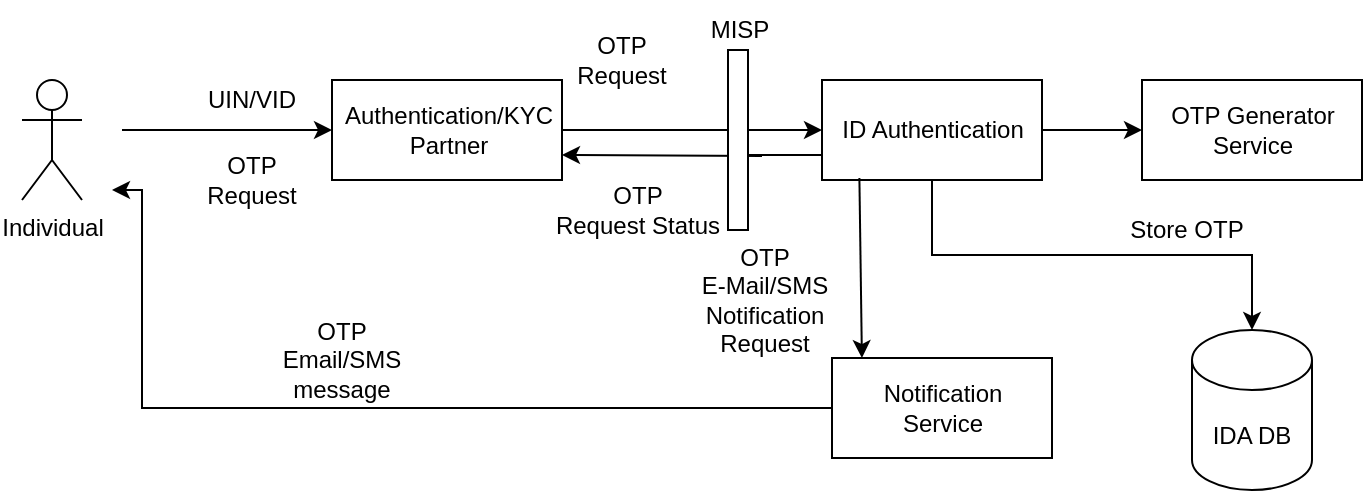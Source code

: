 <mxfile version="16.5.5" type="github">
  <diagram id="1dYNKg-0c9NFS9p8_zLA" name="Page-1">
    <mxGraphModel dx="768" dy="467" grid="1" gridSize="10" guides="1" tooltips="1" connect="1" arrows="1" fold="1" page="1" pageScale="1" pageWidth="827" pageHeight="1169" math="0" shadow="0">
      <root>
        <mxCell id="0" />
        <mxCell id="1" parent="0" />
        <mxCell id="HqsBoaqwo4W7X47mig_Q-12" style="edgeStyle=orthogonalEdgeStyle;rounded=0;orthogonalLoop=1;jettySize=auto;html=1;entryX=0;entryY=0.5;entryDx=0;entryDy=0;" parent="1" target="HqsBoaqwo4W7X47mig_Q-4" edge="1">
          <mxGeometry relative="1" as="geometry">
            <mxPoint x="170" y="280" as="sourcePoint" />
            <Array as="points">
              <mxPoint x="250" y="280" />
              <mxPoint x="250" y="280" />
            </Array>
          </mxGeometry>
        </mxCell>
        <mxCell id="HqsBoaqwo4W7X47mig_Q-3" value="Individual" style="shape=umlActor;verticalLabelPosition=bottom;verticalAlign=top;html=1;" parent="1" vertex="1">
          <mxGeometry x="120" y="255" width="30" height="60" as="geometry" />
        </mxCell>
        <mxCell id="HqsBoaqwo4W7X47mig_Q-11" style="edgeStyle=orthogonalEdgeStyle;rounded=0;orthogonalLoop=1;jettySize=auto;html=1;exitX=1;exitY=0.5;exitDx=0;exitDy=0;" parent="1" source="HqsBoaqwo4W7X47mig_Q-4" target="HqsBoaqwo4W7X47mig_Q-7" edge="1">
          <mxGeometry relative="1" as="geometry" />
        </mxCell>
        <mxCell id="HqsBoaqwo4W7X47mig_Q-4" value="Authentication/KYC &lt;br&gt;Partner" style="html=1;" parent="1" vertex="1">
          <mxGeometry x="275" y="255" width="115" height="50" as="geometry" />
        </mxCell>
        <mxCell id="HqsBoaqwo4W7X47mig_Q-14" style="edgeStyle=orthogonalEdgeStyle;rounded=0;orthogonalLoop=1;jettySize=auto;html=1;exitX=0.5;exitY=1;exitDx=0;exitDy=0;" parent="1" source="HqsBoaqwo4W7X47mig_Q-7" target="HqsBoaqwo4W7X47mig_Q-13" edge="1">
          <mxGeometry relative="1" as="geometry" />
        </mxCell>
        <mxCell id="HqsBoaqwo4W7X47mig_Q-17" style="edgeStyle=orthogonalEdgeStyle;rounded=0;orthogonalLoop=1;jettySize=auto;html=1;exitX=1;exitY=0.5;exitDx=0;exitDy=0;entryX=0;entryY=0.5;entryDx=0;entryDy=0;" parent="1" source="HqsBoaqwo4W7X47mig_Q-7" target="HqsBoaqwo4W7X47mig_Q-15" edge="1">
          <mxGeometry relative="1" as="geometry" />
        </mxCell>
        <mxCell id="HqsBoaqwo4W7X47mig_Q-28" style="edgeStyle=orthogonalEdgeStyle;rounded=0;orthogonalLoop=1;jettySize=auto;html=1;exitX=0;exitY=0.75;exitDx=0;exitDy=0;entryX=1;entryY=0.75;entryDx=0;entryDy=0;startArrow=none;" parent="1" source="fmAicMVyh8D6lssBpDnl-3" target="HqsBoaqwo4W7X47mig_Q-4" edge="1">
          <mxGeometry relative="1" as="geometry">
            <Array as="points">
              <mxPoint x="490" y="293" />
              <mxPoint x="440" y="293" />
            </Array>
          </mxGeometry>
        </mxCell>
        <mxCell id="HqsBoaqwo4W7X47mig_Q-7" value="ID Authentication" style="html=1;" parent="1" vertex="1">
          <mxGeometry x="520" y="255" width="110" height="50" as="geometry" />
        </mxCell>
        <mxCell id="HqsBoaqwo4W7X47mig_Q-13" value="IDA DB" style="shape=cylinder3;whiteSpace=wrap;html=1;boundedLbl=1;backgroundOutline=1;size=15;" parent="1" vertex="1">
          <mxGeometry x="705" y="380" width="60" height="80" as="geometry" />
        </mxCell>
        <mxCell id="HqsBoaqwo4W7X47mig_Q-15" value="OTP Generator&lt;br&gt;Service" style="html=1;" parent="1" vertex="1">
          <mxGeometry x="680" y="255" width="110" height="50" as="geometry" />
        </mxCell>
        <mxCell id="HqsBoaqwo4W7X47mig_Q-22" style="edgeStyle=orthogonalEdgeStyle;rounded=0;orthogonalLoop=1;jettySize=auto;html=1;exitX=0;exitY=0.5;exitDx=0;exitDy=0;" parent="1" source="HqsBoaqwo4W7X47mig_Q-20" edge="1">
          <mxGeometry relative="1" as="geometry">
            <mxPoint x="165" y="310" as="targetPoint" />
            <Array as="points">
              <mxPoint x="180" y="419" />
              <mxPoint x="180" y="310" />
            </Array>
          </mxGeometry>
        </mxCell>
        <mxCell id="HqsBoaqwo4W7X47mig_Q-20" value="Notification&lt;br&gt;Service" style="html=1;" parent="1" vertex="1">
          <mxGeometry x="525" y="394" width="110" height="50" as="geometry" />
        </mxCell>
        <mxCell id="HqsBoaqwo4W7X47mig_Q-23" value="UIN/VID" style="text;html=1;strokeColor=none;fillColor=none;align=center;verticalAlign=middle;whiteSpace=wrap;rounded=0;" parent="1" vertex="1">
          <mxGeometry x="205" y="250" width="60" height="30" as="geometry" />
        </mxCell>
        <mxCell id="HqsBoaqwo4W7X47mig_Q-24" value="OTP Request" style="text;html=1;strokeColor=none;fillColor=none;align=center;verticalAlign=middle;whiteSpace=wrap;rounded=0;" parent="1" vertex="1">
          <mxGeometry x="205" y="290" width="60" height="30" as="geometry" />
        </mxCell>
        <mxCell id="HqsBoaqwo4W7X47mig_Q-25" value="OTP Request" style="text;html=1;strokeColor=none;fillColor=none;align=center;verticalAlign=middle;whiteSpace=wrap;rounded=0;" parent="1" vertex="1">
          <mxGeometry x="390" y="230" width="60" height="30" as="geometry" />
        </mxCell>
        <mxCell id="HqsBoaqwo4W7X47mig_Q-26" value="OTP Request&amp;nbsp;Status" style="text;html=1;strokeColor=none;fillColor=none;align=center;verticalAlign=middle;whiteSpace=wrap;rounded=0;" parent="1" vertex="1">
          <mxGeometry x="398" y="305" width="60" height="30" as="geometry" />
        </mxCell>
        <mxCell id="fmAicMVyh8D6lssBpDnl-3" value="" style="rounded=0;whiteSpace=wrap;html=1;" parent="1" vertex="1">
          <mxGeometry x="473" y="240" width="10" height="90" as="geometry" />
        </mxCell>
        <mxCell id="fmAicMVyh8D6lssBpDnl-8" value="" style="edgeStyle=orthogonalEdgeStyle;rounded=0;orthogonalLoop=1;jettySize=auto;html=1;exitX=0;exitY=0.75;exitDx=0;exitDy=0;entryX=1;entryY=0.75;entryDx=0;entryDy=0;endArrow=none;" parent="1" source="HqsBoaqwo4W7X47mig_Q-7" target="fmAicMVyh8D6lssBpDnl-3" edge="1">
          <mxGeometry relative="1" as="geometry">
            <mxPoint x="520" y="292.5" as="sourcePoint" />
            <mxPoint x="390" y="292.5" as="targetPoint" />
          </mxGeometry>
        </mxCell>
        <mxCell id="fmAicMVyh8D6lssBpDnl-9" value="MISP" style="text;html=1;strokeColor=none;fillColor=none;align=center;verticalAlign=middle;whiteSpace=wrap;rounded=0;" parent="1" vertex="1">
          <mxGeometry x="449" y="215" width="60" height="30" as="geometry" />
        </mxCell>
        <mxCell id="fmAicMVyh8D6lssBpDnl-16" value="Store OTP" style="text;html=1;strokeColor=none;fillColor=none;align=center;verticalAlign=middle;whiteSpace=wrap;rounded=0;" parent="1" vertex="1">
          <mxGeometry x="655" y="315" width="95" height="30" as="geometry" />
        </mxCell>
        <mxCell id="fmAicMVyh8D6lssBpDnl-21" value="OTP &lt;br&gt;E-Mail/SMS Notification Request" style="text;html=1;strokeColor=none;fillColor=none;align=center;verticalAlign=middle;whiteSpace=wrap;rounded=0;" parent="1" vertex="1">
          <mxGeometry x="450" y="350" width="83" height="30" as="geometry" />
        </mxCell>
        <mxCell id="fmAicMVyh8D6lssBpDnl-24" value="OTP Email/SMS message" style="text;html=1;strokeColor=none;fillColor=none;align=center;verticalAlign=middle;whiteSpace=wrap;rounded=0;" parent="1" vertex="1">
          <mxGeometry x="240" y="380" width="80" height="30" as="geometry" />
        </mxCell>
        <mxCell id="R2P6aQjRr2qWBfgYaLOW-2" value="" style="endArrow=classic;html=1;rounded=0;entryX=0.136;entryY=0;entryDx=0;entryDy=0;entryPerimeter=0;exitX=0.17;exitY=0.98;exitDx=0;exitDy=0;exitPerimeter=0;" edge="1" parent="1" source="HqsBoaqwo4W7X47mig_Q-7" target="HqsBoaqwo4W7X47mig_Q-20">
          <mxGeometry width="50" height="50" relative="1" as="geometry">
            <mxPoint x="470" y="270" as="sourcePoint" />
            <mxPoint x="520" y="220" as="targetPoint" />
          </mxGeometry>
        </mxCell>
      </root>
    </mxGraphModel>
  </diagram>
</mxfile>
